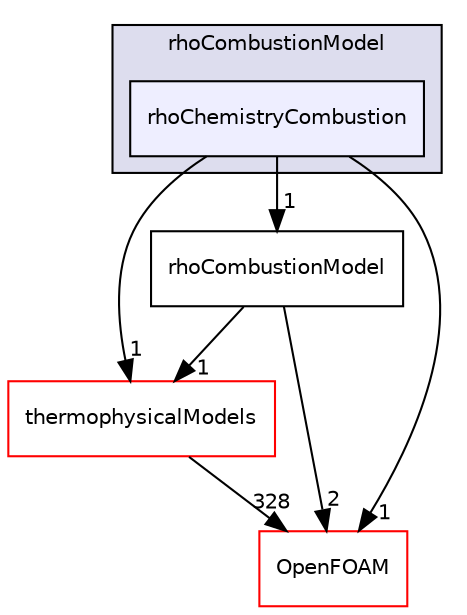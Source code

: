 digraph "src/combustionModels/rhoCombustionModel/rhoChemistryCombustion" {
  bgcolor=transparent;
  compound=true
  node [ fontsize="10", fontname="Helvetica"];
  edge [ labelfontsize="10", labelfontname="Helvetica"];
  subgraph clusterdir_efa96353c8b7dae32ae84afea1b94888 {
    graph [ bgcolor="#ddddee", pencolor="black", label="rhoCombustionModel" fontname="Helvetica", fontsize="10", URL="dir_efa96353c8b7dae32ae84afea1b94888.html"]
  dir_0b005cc1218fb64e82000d0e5de8156e [shape=box, label="rhoChemistryCombustion", style="filled", fillcolor="#eeeeff", pencolor="black", URL="dir_0b005cc1218fb64e82000d0e5de8156e.html"];
  }
  dir_134e56c67252729c8fa4c397789d7ca6 [shape=box label="rhoCombustionModel" URL="dir_134e56c67252729c8fa4c397789d7ca6.html"];
  dir_2778d089ec5c4f66810b11f753867003 [shape=box label="thermophysicalModels" color="red" URL="dir_2778d089ec5c4f66810b11f753867003.html"];
  dir_c5473ff19b20e6ec4dfe5c310b3778a8 [shape=box label="OpenFOAM" color="red" URL="dir_c5473ff19b20e6ec4dfe5c310b3778a8.html"];
  dir_0b005cc1218fb64e82000d0e5de8156e->dir_134e56c67252729c8fa4c397789d7ca6 [headlabel="1", labeldistance=1.5 headhref="dir_000762_000763.html"];
  dir_0b005cc1218fb64e82000d0e5de8156e->dir_2778d089ec5c4f66810b11f753867003 [headlabel="1", labeldistance=1.5 headhref="dir_000762_001229.html"];
  dir_0b005cc1218fb64e82000d0e5de8156e->dir_c5473ff19b20e6ec4dfe5c310b3778a8 [headlabel="1", labeldistance=1.5 headhref="dir_000762_001888.html"];
  dir_134e56c67252729c8fa4c397789d7ca6->dir_2778d089ec5c4f66810b11f753867003 [headlabel="1", labeldistance=1.5 headhref="dir_000763_001229.html"];
  dir_134e56c67252729c8fa4c397789d7ca6->dir_c5473ff19b20e6ec4dfe5c310b3778a8 [headlabel="2", labeldistance=1.5 headhref="dir_000763_001888.html"];
  dir_2778d089ec5c4f66810b11f753867003->dir_c5473ff19b20e6ec4dfe5c310b3778a8 [headlabel="328", labeldistance=1.5 headhref="dir_001229_001888.html"];
}
